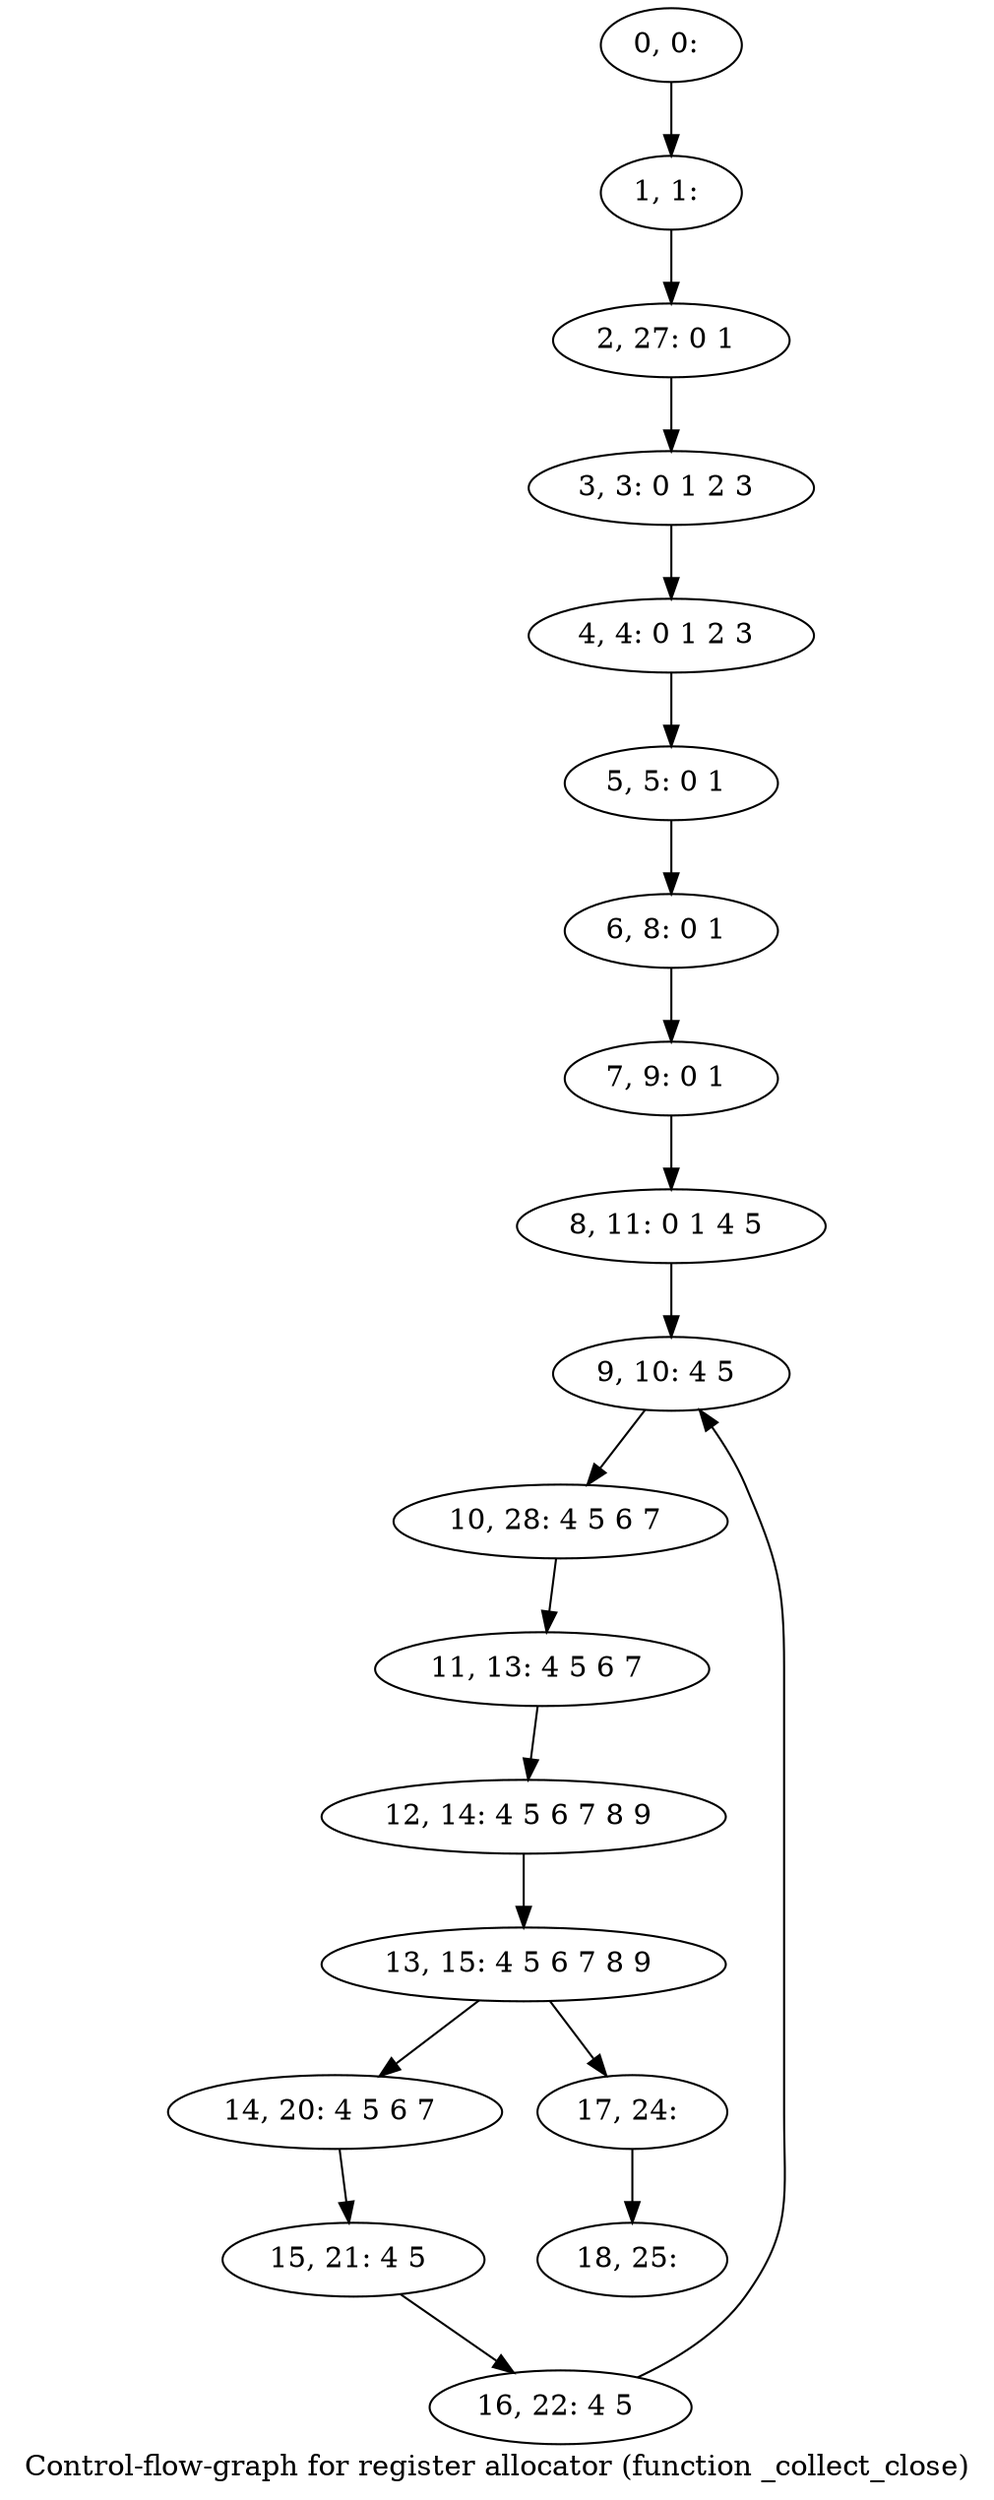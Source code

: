 digraph G {
graph [label="Control-flow-graph for register allocator (function _collect_close)"]
0[label="0, 0: "];
1[label="1, 1: "];
2[label="2, 27: 0 1 "];
3[label="3, 3: 0 1 2 3 "];
4[label="4, 4: 0 1 2 3 "];
5[label="5, 5: 0 1 "];
6[label="6, 8: 0 1 "];
7[label="7, 9: 0 1 "];
8[label="8, 11: 0 1 4 5 "];
9[label="9, 10: 4 5 "];
10[label="10, 28: 4 5 6 7 "];
11[label="11, 13: 4 5 6 7 "];
12[label="12, 14: 4 5 6 7 8 9 "];
13[label="13, 15: 4 5 6 7 8 9 "];
14[label="14, 20: 4 5 6 7 "];
15[label="15, 21: 4 5 "];
16[label="16, 22: 4 5 "];
17[label="17, 24: "];
18[label="18, 25: "];
0->1 ;
1->2 ;
2->3 ;
3->4 ;
4->5 ;
5->6 ;
6->7 ;
7->8 ;
8->9 ;
9->10 ;
10->11 ;
11->12 ;
12->13 ;
13->14 ;
13->17 ;
14->15 ;
15->16 ;
16->9 ;
17->18 ;
}
